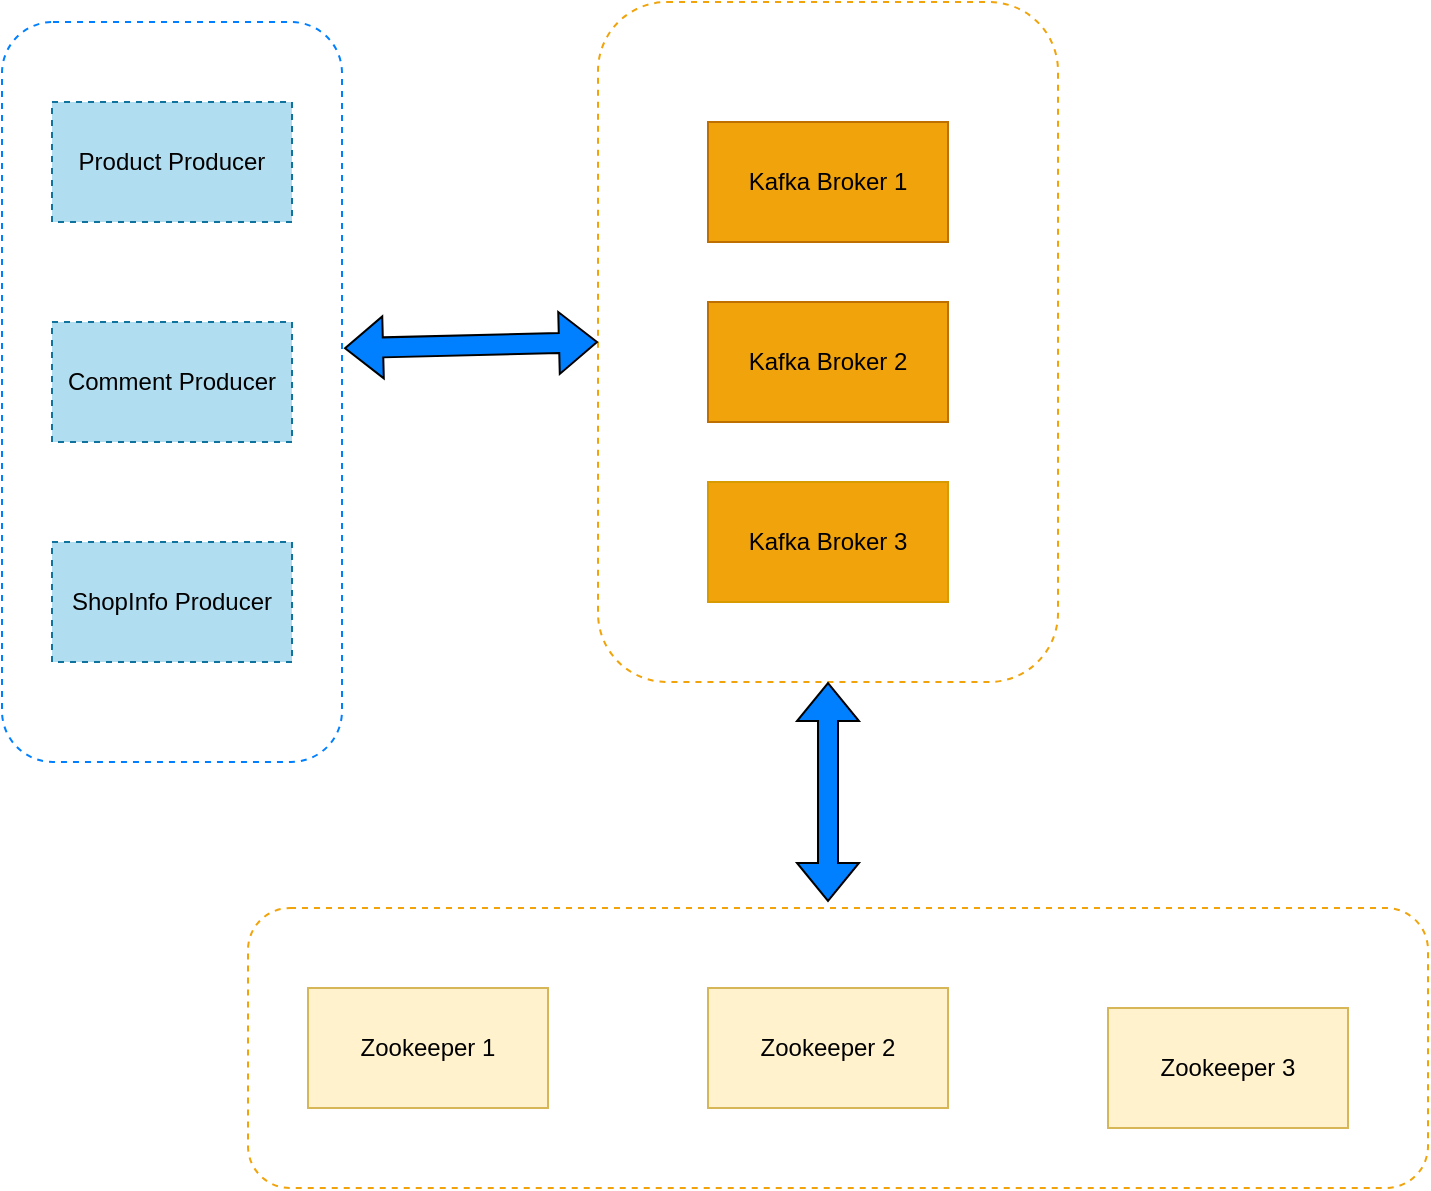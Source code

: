 <mxfile version="20.5.2" type="github">
  <diagram id="mwToAvXhce5DI-8wnwoA" name="Page-1">
    <mxGraphModel dx="1422" dy="762" grid="1" gridSize="10" guides="1" tooltips="1" connect="1" arrows="1" fold="1" page="1" pageScale="1" pageWidth="850" pageHeight="1100" math="0" shadow="0">
      <root>
        <mxCell id="0" />
        <mxCell id="1" parent="0" />
        <mxCell id="2sTp-znWYyKhSrJxXBus-12" value="" style="rounded=1;whiteSpace=wrap;html=1;dashed=1;strokeColor=#007FFF;fillColor=none;" vertex="1" parent="1">
          <mxGeometry x="27" y="70" width="170" height="370" as="geometry" />
        </mxCell>
        <mxCell id="2sTp-znWYyKhSrJxXBus-10" value="" style="rounded=1;whiteSpace=wrap;html=1;dashed=1;strokeColor=#F0A30A;fillColor=none;fontColor=#ffffff;" vertex="1" parent="1">
          <mxGeometry x="150" y="513" width="590" height="140" as="geometry" />
        </mxCell>
        <mxCell id="2sTp-znWYyKhSrJxXBus-6" value="" style="rounded=1;whiteSpace=wrap;html=1;dashed=1;fillColor=none;strokeColor=#F0A30A;fontColor=#000000;" vertex="1" parent="1">
          <mxGeometry x="325" y="60" width="230" height="340" as="geometry" />
        </mxCell>
        <mxCell id="2sTp-znWYyKhSrJxXBus-1" value="Kafka Broker 1" style="rounded=0;whiteSpace=wrap;html=1;fillColor=#f0a30a;strokeColor=#BD7000;fontColor=#000000;" vertex="1" parent="1">
          <mxGeometry x="380" y="120" width="120" height="60" as="geometry" />
        </mxCell>
        <mxCell id="2sTp-znWYyKhSrJxXBus-4" value="Kafka Broker 2" style="rounded=0;whiteSpace=wrap;html=1;fillColor=#f0a30a;strokeColor=#BD7000;fontColor=#000000;" vertex="1" parent="1">
          <mxGeometry x="380" y="210" width="120" height="60" as="geometry" />
        </mxCell>
        <mxCell id="2sTp-znWYyKhSrJxXBus-5" value="Kafka Broker 3" style="rounded=0;whiteSpace=wrap;html=1;fillColor=#f0a30a;strokeColor=#D79B00;fontColor=#000000;" vertex="1" parent="1">
          <mxGeometry x="380" y="300" width="120" height="60" as="geometry" />
        </mxCell>
        <mxCell id="2sTp-znWYyKhSrJxXBus-7" value="Zookeeper 1" style="rounded=0;whiteSpace=wrap;html=1;fillColor=#fff2cc;strokeColor=#d6b656;" vertex="1" parent="1">
          <mxGeometry x="180" y="553" width="120" height="60" as="geometry" />
        </mxCell>
        <mxCell id="2sTp-znWYyKhSrJxXBus-8" value="Zookeeper 2" style="rounded=0;whiteSpace=wrap;html=1;fillColor=#fff2cc;strokeColor=#d6b656;" vertex="1" parent="1">
          <mxGeometry x="380" y="553" width="120" height="60" as="geometry" />
        </mxCell>
        <mxCell id="2sTp-znWYyKhSrJxXBus-9" value="Zookeeper 3" style="rounded=0;whiteSpace=wrap;html=1;fillColor=#fff2cc;strokeColor=#d6b656;" vertex="1" parent="1">
          <mxGeometry x="580" y="563" width="120" height="60" as="geometry" />
        </mxCell>
        <mxCell id="2sTp-znWYyKhSrJxXBus-11" value="" style="shape=flexArrow;endArrow=classic;startArrow=classic;html=1;rounded=0;entryX=0.5;entryY=1;entryDx=0;entryDy=0;fillColor=#007FFF;" edge="1" parent="1" target="2sTp-znWYyKhSrJxXBus-6">
          <mxGeometry width="100" height="100" relative="1" as="geometry">
            <mxPoint x="440" y="510" as="sourcePoint" />
            <mxPoint x="260" y="320" as="targetPoint" />
          </mxGeometry>
        </mxCell>
        <mxCell id="2sTp-znWYyKhSrJxXBus-13" value="Product Producer" style="rounded=0;whiteSpace=wrap;html=1;dashed=1;strokeColor=#10739e;fillColor=#b1ddf0;" vertex="1" parent="1">
          <mxGeometry x="52" y="110" width="120" height="60" as="geometry" />
        </mxCell>
        <mxCell id="2sTp-znWYyKhSrJxXBus-16" value="Comment Producer" style="rounded=0;whiteSpace=wrap;html=1;dashed=1;strokeColor=#10739e;fillColor=#b1ddf0;" vertex="1" parent="1">
          <mxGeometry x="52" y="220" width="120" height="60" as="geometry" />
        </mxCell>
        <mxCell id="2sTp-znWYyKhSrJxXBus-17" value="ShopInfo Producer" style="rounded=0;whiteSpace=wrap;html=1;dashed=1;strokeColor=#10739e;fillColor=#b1ddf0;" vertex="1" parent="1">
          <mxGeometry x="52" y="330" width="120" height="60" as="geometry" />
        </mxCell>
        <mxCell id="2sTp-znWYyKhSrJxXBus-19" value="" style="shape=flexArrow;endArrow=classic;startArrow=classic;html=1;rounded=0;entryX=0;entryY=0.5;entryDx=0;entryDy=0;fillColor=#007FFF;exitX=1.006;exitY=0.441;exitDx=0;exitDy=0;exitPerimeter=0;" edge="1" parent="1" source="2sTp-znWYyKhSrJxXBus-12" target="2sTp-znWYyKhSrJxXBus-6">
          <mxGeometry width="100" height="100" relative="1" as="geometry">
            <mxPoint x="250" y="240" as="sourcePoint" />
            <mxPoint x="230" y="220" as="targetPoint" />
          </mxGeometry>
        </mxCell>
      </root>
    </mxGraphModel>
  </diagram>
</mxfile>
